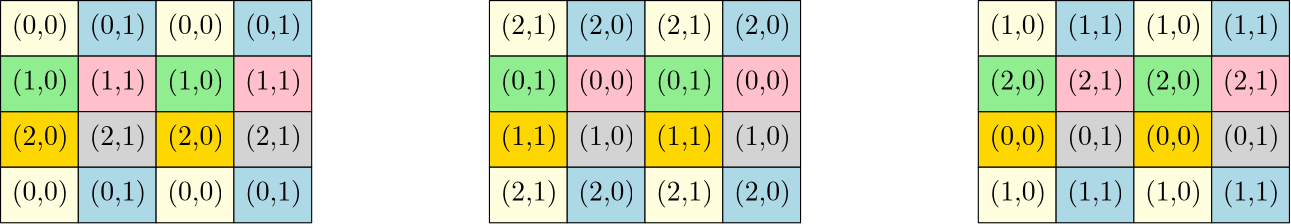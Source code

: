 <?xml version="1.0"?>
<!DOCTYPE ipe SYSTEM "ipe.dtd">
<ipe version="70206" creator="Ipe 7.2.11">
<info created="D:20191118171042" modified="D:20191118171042"/>
<ipestyle name="basic">
<symbol name="arrow/arc(spx)">
<path stroke="sym-stroke" fill="sym-stroke" pen="sym-pen">
0 0 m
-1 0.333 l
-1 -0.333 l
h
</path>
</symbol>
<symbol name="arrow/farc(spx)">
<path stroke="sym-stroke" fill="white" pen="sym-pen">
0 0 m
-1 0.333 l
-1 -0.333 l
h
</path>
</symbol>
<symbol name="arrow/ptarc(spx)">
<path stroke="sym-stroke" fill="sym-stroke" pen="sym-pen">
0 0 m
-1 0.333 l
-0.8 0 l
-1 -0.333 l
h
</path>
</symbol>
<symbol name="arrow/fptarc(spx)">
<path stroke="sym-stroke" fill="white" pen="sym-pen">
0 0 m
-1 0.333 l
-0.8 0 l
-1 -0.333 l
h
</path>
</symbol>
<symbol name="mark/circle(sx)" transformations="translations">
<path fill="sym-stroke">
0.6 0 0 0.6 0 0 e
0.4 0 0 0.4 0 0 e
</path>
</symbol>
<symbol name="mark/disk(sx)" transformations="translations">
<path fill="sym-stroke">
0.6 0 0 0.6 0 0 e
</path>
</symbol>
<symbol name="mark/fdisk(sfx)" transformations="translations">
<group>
<path fill="sym-fill">
0.5 0 0 0.5 0 0 e
</path>
<path fill="sym-stroke" fillrule="eofill">
0.6 0 0 0.6 0 0 e
0.4 0 0 0.4 0 0 e
</path>
</group>
</symbol>
<symbol name="mark/box(sx)" transformations="translations">
<path fill="sym-stroke" fillrule="eofill">
-0.6 -0.6 m
0.6 -0.6 l
0.6 0.6 l
-0.6 0.6 l
h
-0.4 -0.4 m
0.4 -0.4 l
0.4 0.4 l
-0.4 0.4 l
h
</path>
</symbol>
<symbol name="mark/square(sx)" transformations="translations">
<path fill="sym-stroke">
-0.6 -0.6 m
0.6 -0.6 l
0.6 0.6 l
-0.6 0.6 l
h
</path>
</symbol>
<symbol name="mark/fsquare(sfx)" transformations="translations">
<group>
<path fill="sym-fill">
-0.5 -0.5 m
0.5 -0.5 l
0.5 0.5 l
-0.5 0.5 l
h
</path>
<path fill="sym-stroke" fillrule="eofill">
-0.6 -0.6 m
0.6 -0.6 l
0.6 0.6 l
-0.6 0.6 l
h
-0.4 -0.4 m
0.4 -0.4 l
0.4 0.4 l
-0.4 0.4 l
h
</path>
</group>
</symbol>
<symbol name="mark/cross(sx)" transformations="translations">
<group>
<path fill="sym-stroke">
-0.43 -0.57 m
0.57 0.43 l
0.43 0.57 l
-0.57 -0.43 l
h
</path>
<path fill="sym-stroke">
-0.43 0.57 m
0.57 -0.43 l
0.43 -0.57 l
-0.57 0.43 l
h
</path>
</group>
</symbol>
<symbol name="arrow/fnormal(spx)">
<path stroke="sym-stroke" fill="white" pen="sym-pen">
0 0 m
-1 0.333 l
-1 -0.333 l
h
</path>
</symbol>
<symbol name="arrow/pointed(spx)">
<path stroke="sym-stroke" fill="sym-stroke" pen="sym-pen">
0 0 m
-1 0.333 l
-0.8 0 l
-1 -0.333 l
h
</path>
</symbol>
<symbol name="arrow/fpointed(spx)">
<path stroke="sym-stroke" fill="white" pen="sym-pen">
0 0 m
-1 0.333 l
-0.8 0 l
-1 -0.333 l
h
</path>
</symbol>
<symbol name="arrow/linear(spx)">
<path stroke="sym-stroke" pen="sym-pen">
-1 0.333 m
0 0 l
-1 -0.333 l
</path>
</symbol>
<symbol name="arrow/fdouble(spx)">
<path stroke="sym-stroke" fill="white" pen="sym-pen">
0 0 m
-1 0.333 l
-1 -0.333 l
h
-1 0 m
-2 0.333 l
-2 -0.333 l
h
</path>
</symbol>
<symbol name="arrow/double(spx)">
<path stroke="sym-stroke" fill="sym-stroke" pen="sym-pen">
0 0 m
-1 0.333 l
-1 -0.333 l
h
-1 0 m
-2 0.333 l
-2 -0.333 l
h
</path>
</symbol>
<pen name="heavier" value="0.8"/>
<pen name="fat" value="1.2"/>
<pen name="ultrafat" value="2"/>
<symbolsize name="large" value="5"/>
<symbolsize name="small" value="2"/>
<symbolsize name="tiny" value="1.1"/>
<arrowsize name="large" value="10"/>
<arrowsize name="small" value="5"/>
<arrowsize name="tiny" value="3"/>
<color name="red" value="1 0 0"/>
<color name="green" value="0 1 0"/>
<color name="blue" value="0 0 1"/>
<color name="yellow" value="1 1 0"/>
<color name="orange" value="1 0.647 0"/>
<color name="gold" value="1 0.843 0"/>
<color name="purple" value="0.627 0.125 0.941"/>
<color name="gray" value="0.745"/>
<color name="brown" value="0.647 0.165 0.165"/>
<color name="navy" value="0 0 0.502"/>
<color name="pink" value="1 0.753 0.796"/>
<color name="seagreen" value="0.18 0.545 0.341"/>
<color name="turquoise" value="0.251 0.878 0.816"/>
<color name="violet" value="0.933 0.51 0.933"/>
<color name="darkblue" value="0 0 0.545"/>
<color name="darkcyan" value="0 0.545 0.545"/>
<color name="darkgray" value="0.663"/>
<color name="darkgreen" value="0 0.392 0"/>
<color name="darkmagenta" value="0.545 0 0.545"/>
<color name="darkorange" value="1 0.549 0"/>
<color name="darkred" value="0.545 0 0"/>
<color name="lightblue" value="0.678 0.847 0.902"/>
<color name="lightcyan" value="0.878 1 1"/>
<color name="lightgray" value="0.827"/>
<color name="lightgreen" value="0.565 0.933 0.565"/>
<color name="lightyellow" value="1 1 0.878"/>
<dashstyle name="dashed" value="[4] 0"/>
<dashstyle name="dotted" value="[1 3] 0"/>
<dashstyle name="dash dotted" value="[4 2 1 2] 0"/>
<dashstyle name="dash dot dotted" value="[4 2 1 2 1 2] 0"/>
<textsize name="large" value="\large"/>
<textsize name="Large" value="\Large"/>
<textsize name="LARGE" value="\LARGE"/>
<textsize name="huge" value="\huge"/>
<textsize name="Huge" value="\Huge"/>
<textsize name="small" value="\small"/>
<textsize name="footnote" value="\footnotesize"/>
<textsize name="tiny" value="\tiny"/>
<textstyle name="center" begin="\begin{center}" end="\end{center}"/>
<textstyle name="itemize" begin="\begin{itemize}" end="\end{itemize}"/>
<textstyle name="item" begin="\begin{itemize}\item{}" end="\end{itemize}"/>
<gridsize name="4 pts" value="4"/>
<gridsize name="8 pts (~3 mm)" value="8"/>
<gridsize name="16 pts (~6 mm)" value="16"/>
<gridsize name="32 pts (~12 mm)" value="32"/>
<gridsize name="10 pts (~3.5 mm)" value="10"/>
<gridsize name="20 pts (~7 mm)" value="20"/>
<gridsize name="14 pts (~5 mm)" value="14"/>
<gridsize name="28 pts (~10 mm)" value="28"/>
<gridsize name="56 pts (~20 mm)" value="56"/>
<anglesize name="90 deg" value="90"/>
<anglesize name="60 deg" value="60"/>
<anglesize name="45 deg" value="45"/>
<anglesize name="30 deg" value="30"/>
<anglesize name="22.5 deg" value="22.5"/>
<opacity name="10%" value="0.1"/>
<opacity name="30%" value="0.3"/>
<opacity name="50%" value="0.5"/>
<opacity name="75%" value="0.75"/>
<tiling name="falling" angle="-60" step="4" width="1"/>
<tiling name="rising" angle="30" step="4" width="1"/>
</ipestyle>
<page>
<layer name="alpha"/>
<view layers="alpha" active="alpha"/>
<path layer="alpha" matrix="1.75 0 0 1.25 -31 -229" stroke="black" fill="gold">
36 804 m
36 788 l
52 788 l
52 804 l
h
</path>
<path matrix="1.75 0 0 1.25 -31 -189" stroke="black" fill="lightyellow">
36 804 m
36 788 l
52 788 l
52 804 l
h
</path>
<path matrix="1.75 0 0 1.25 -31 -209" stroke="black" fill="lightgreen">
36 804 m
36 788 l
52 788 l
52 804 l
h
</path>
<path matrix="1.75 0 0 1.25 -3 -189" stroke="black" fill="lightblue">
36 804 m
36 788 l
52 788 l
52 804 l
h
</path>
<path matrix="1.75 0 0 1.25 -3 -209" stroke="black" fill="pink">
36 804 m
36 788 l
52 788 l
52 804 l
h
</path>
<path matrix="1.75 0 0 1.25 -3 -229" stroke="black" fill="lightgray">
36 804 m
36 788 l
52 788 l
52 804 l
h
</path>
<path matrix="1.75 0 0 1.25 -31 -249" stroke="black" fill="lightyellow">
36 804 m
36 788 l
52 788 l
52 804 l
h
</path>
<path matrix="1.75 0 0 1.25 -3 -249" stroke="black" fill="lightblue">
36 804 m
36 788 l
52 788 l
52 804 l
h
</path>
<path matrix="1.75 0 0 1.25 25 -229" stroke="black" fill="gold">
36 804 m
36 788 l
52 788 l
52 804 l
h
</path>
<path matrix="1.75 0 0 1.25 25 -189" stroke="black" fill="lightyellow">
36 804 m
36 788 l
52 788 l
52 804 l
h
</path>
<path matrix="1.75 0 0 1.25 25 -209" stroke="black" fill="lightgreen">
36 804 m
36 788 l
52 788 l
52 804 l
h
</path>
<path matrix="1.75 0 0 1.25 53 -189" stroke="black" fill="lightblue">
36 804 m
36 788 l
52 788 l
52 804 l
h
</path>
<path matrix="1.75 0 0 1.25 53 -209" stroke="black" fill="pink">
36 804 m
36 788 l
52 788 l
52 804 l
h
</path>
<path matrix="1.75 0 0 1.25 53 -229" stroke="black" fill="lightgray">
36 804 m
36 788 l
52 788 l
52 804 l
h
</path>
<path matrix="1.75 0 0 1.25 25 -249" stroke="black" fill="lightyellow">
36 804 m
36 788 l
52 788 l
52 804 l
h
</path>
<path matrix="1.75 0 0 1.25 53 -249" stroke="black" fill="lightblue">
36 804 m
36 788 l
52 788 l
52 804 l
h
</path>
<text matrix="1 0 0 1 -28 160" transformations="translations" pos="64 644" stroke="black" type="label" width="20.479" height="7.473" depth="2.49" valign="baseline">(0,0)</text>
<text matrix="1 0 0 1 0 160" transformations="translations" pos="64 644" stroke="black" type="label" width="20.479" height="7.473" depth="2.49" valign="baseline">(0,1)</text>
<text matrix="1 0 0 1 0 140" transformations="translations" pos="64 644" stroke="black" type="label" width="20.479" height="7.473" depth="2.49" valign="baseline">(1,1)</text>
<text matrix="1 0 0 1 0 120" transformations="translations" pos="64 644" stroke="black" type="label" width="20.479" height="7.473" depth="2.49" valign="baseline">(2,1)</text>
<text matrix="1 0 0 1 -28 120" transformations="translations" pos="64 644" stroke="black" type="label" width="20.479" height="7.473" depth="2.49" valign="baseline">(2,0)</text>
<text matrix="1 0 0 1 -28 140" transformations="translations" pos="64 644" stroke="black" type="label" width="20.479" height="7.473" depth="2.49" valign="baseline">(1,0)</text>
<text matrix="1 0 0 1 28 160" transformations="translations" pos="64 644" stroke="black" type="label" width="20.479" height="7.473" depth="2.49" valign="baseline">(0,0)</text>
<text matrix="1 0 0 1 56 160" transformations="translations" pos="64 644" stroke="black" type="label" width="20.479" height="7.473" depth="2.49" valign="baseline">(0,1)</text>
<text matrix="1 0 0 1 56 140" transformations="translations" pos="64 644" stroke="black" type="label" width="20.479" height="7.473" depth="2.49" valign="baseline">(1,1)</text>
<text matrix="1 0 0 1 56 120" transformations="translations" pos="64 644" stroke="black" type="label" width="20.479" height="7.473" depth="2.49" valign="baseline">(2,1)</text>
<text matrix="1 0 0 1 28 120" transformations="translations" pos="64 644" stroke="black" type="label" width="20.479" height="7.473" depth="2.49" valign="baseline">(2,0)</text>
<text matrix="1 0 0 1 28 140" transformations="translations" pos="64 644" stroke="black" type="label" width="20.479" height="7.473" depth="2.49" valign="baseline">(1,0)</text>
<text matrix="1 0 0 1 28 100" transformations="translations" pos="64 644" stroke="black" type="label" width="20.479" height="7.473" depth="2.49" valign="baseline">(0,0)</text>
<text matrix="1 0 0 1 56 100" transformations="translations" pos="64 644" stroke="black" type="label" width="20.479" height="7.473" depth="2.49" valign="baseline">(0,1)</text>
<text matrix="1 0 0 1 -28 100" transformations="translations" pos="64 644" stroke="black" type="label" width="20.479" height="7.473" depth="2.49" valign="baseline">(0,0)</text>
<text matrix="1 0 0 1 0 100" transformations="translations" pos="64 644" stroke="black" type="label" width="20.479" height="7.473" depth="2.49" valign="baseline">(0,1)</text>
<path matrix="1.75 0 0 1.25 145 -229" stroke="black" fill="gold">
36 804 m
36 788 l
52 788 l
52 804 l
h
</path>
<path matrix="1.75 0 0 1.25 145 -189" stroke="black" fill="lightyellow">
36 804 m
36 788 l
52 788 l
52 804 l
h
</path>
<path matrix="1.75 0 0 1.25 145 -209" stroke="black" fill="lightgreen">
36 804 m
36 788 l
52 788 l
52 804 l
h
</path>
<path matrix="1.75 0 0 1.25 173 -189" stroke="black" fill="lightblue">
36 804 m
36 788 l
52 788 l
52 804 l
h
</path>
<path matrix="1.75 0 0 1.25 173 -209" stroke="black" fill="pink">
36 804 m
36 788 l
52 788 l
52 804 l
h
</path>
<path matrix="1.75 0 0 1.25 173 -229" stroke="black" fill="lightgray">
36 804 m
36 788 l
52 788 l
52 804 l
h
</path>
<path matrix="1.75 0 0 1.25 145 -249" stroke="black" fill="lightyellow">
36 804 m
36 788 l
52 788 l
52 804 l
h
</path>
<path matrix="1.75 0 0 1.25 173 -249" stroke="black" fill="lightblue">
36 804 m
36 788 l
52 788 l
52 804 l
h
</path>
<path matrix="1.75 0 0 1.25 201 -229" stroke="black" fill="gold">
36 804 m
36 788 l
52 788 l
52 804 l
h
</path>
<path matrix="1.75 0 0 1.25 201 -189" stroke="black" fill="lightyellow">
36 804 m
36 788 l
52 788 l
52 804 l
h
</path>
<path matrix="1.75 0 0 1.25 201 -209" stroke="black" fill="lightgreen">
36 804 m
36 788 l
52 788 l
52 804 l
h
</path>
<path matrix="1.75 0 0 1.25 229 -189" stroke="black" fill="lightblue">
36 804 m
36 788 l
52 788 l
52 804 l
h
</path>
<path matrix="1.75 0 0 1.25 229 -209" stroke="black" fill="pink">
36 804 m
36 788 l
52 788 l
52 804 l
h
</path>
<path matrix="1.75 0 0 1.25 229 -229" stroke="black" fill="lightgray">
36 804 m
36 788 l
52 788 l
52 804 l
h
</path>
<path matrix="1.75 0 0 1.25 201 -249" stroke="black" fill="lightyellow">
36 804 m
36 788 l
52 788 l
52 804 l
h
</path>
<path matrix="1.75 0 0 1.25 229 -249" stroke="black" fill="lightblue">
36 804 m
36 788 l
52 788 l
52 804 l
h
</path>
<path matrix="1.75 0 0 1.25 321 -229" stroke="black" fill="gold">
36 804 m
36 788 l
52 788 l
52 804 l
h
</path>
<path matrix="1.75 0 0 1.25 321 -189" stroke="black" fill="lightyellow">
36 804 m
36 788 l
52 788 l
52 804 l
h
</path>
<path matrix="1.75 0 0 1.25 321 -209" stroke="black" fill="lightgreen">
36 804 m
36 788 l
52 788 l
52 804 l
h
</path>
<path matrix="1.75 0 0 1.25 349 -189" stroke="black" fill="lightblue">
36 804 m
36 788 l
52 788 l
52 804 l
h
</path>
<path matrix="1.75 0 0 1.25 349 -209" stroke="black" fill="pink">
36 804 m
36 788 l
52 788 l
52 804 l
h
</path>
<path matrix="1.75 0 0 1.25 349 -229" stroke="black" fill="lightgray">
36 804 m
36 788 l
52 788 l
52 804 l
h
</path>
<path matrix="1.75 0 0 1.25 321 -249" stroke="black" fill="lightyellow">
36 804 m
36 788 l
52 788 l
52 804 l
h
</path>
<path matrix="1.75 0 0 1.25 349 -249" stroke="black" fill="lightblue">
36 804 m
36 788 l
52 788 l
52 804 l
h
</path>
<path matrix="1.75 0 0 1.25 377 -229" stroke="black" fill="gold">
36 804 m
36 788 l
52 788 l
52 804 l
h
</path>
<path matrix="1.75 0 0 1.25 377 -189" stroke="black" fill="lightyellow">
36 804 m
36 788 l
52 788 l
52 804 l
h
</path>
<path matrix="1.75 0 0 1.25 377 -209" stroke="black" fill="lightgreen">
36 804 m
36 788 l
52 788 l
52 804 l
h
</path>
<path matrix="1.75 0 0 1.25 405 -189" stroke="black" fill="lightblue">
36 804 m
36 788 l
52 788 l
52 804 l
h
</path>
<path matrix="1.75 0 0 1.25 405 -209" stroke="black" fill="pink">
36 804 m
36 788 l
52 788 l
52 804 l
h
</path>
<path matrix="1.75 0 0 1.25 405 -229" stroke="black" fill="lightgray">
36 804 m
36 788 l
52 788 l
52 804 l
h
</path>
<path matrix="1.75 0 0 1.25 377 -249" stroke="black" fill="lightyellow">
36 804 m
36 788 l
52 788 l
52 804 l
h
</path>
<path matrix="1.75 0 0 1.25 405 -249" stroke="black" fill="lightblue">
36 804 m
36 788 l
52 788 l
52 804 l
h
</path>
<text matrix="1 0 0 1 176 140" transformations="translations" pos="64 644" stroke="black" type="label" width="20.479" height="7.473" depth="2.49" valign="baseline">(0,0)</text>
<text matrix="1 0 0 1 204 140" transformations="translations" pos="64 644" stroke="black" type="label" width="20.479" height="7.473" depth="2.49" valign="baseline">(0,1)</text>
<text matrix="1 0 0 1 204 120" transformations="translations" pos="64 644" stroke="black" type="label" width="20.479" height="7.473" depth="2.49" valign="baseline">(1,1)</text>
<text matrix="1 0 0 1 204 100" transformations="translations" pos="64 644" stroke="black" type="label" width="20.479" height="7.473" depth="2.49" valign="baseline">(2,1)</text>
<text matrix="1 0 0 1 176 100" transformations="translations" pos="64 644" stroke="black" type="label" width="20.479" height="7.473" depth="2.49" valign="baseline">(2,0)</text>
<text matrix="1 0 0 1 176 120" transformations="translations" pos="64 644" stroke="black" type="label" width="20.479" height="7.473" depth="2.49" valign="baseline">(1,0)</text>
<text matrix="1 0 0 1 232 140" transformations="translations" pos="64 644" stroke="black" type="label" width="20.479" height="7.473" depth="2.49" valign="baseline">(0,0)</text>
<text matrix="1 0 0 1 232 100" transformations="translations" pos="64 644" stroke="black" type="label" width="20.479" height="7.473" depth="2.49" valign="baseline">(2,0)</text>
<text matrix="1 0 0 1 232 120" transformations="translations" pos="64 644" stroke="black" type="label" width="20.479" height="7.473" depth="2.49" valign="baseline">(1,0)</text>
<text matrix="1 0 0 1 148 140" transformations="translations" pos="64 644" stroke="black" type="label" width="20.479" height="7.473" depth="2.49" valign="baseline">(0,1)</text>
<text matrix="1 0 0 1 148 120" transformations="translations" pos="64 644" stroke="black" type="label" width="20.479" height="7.473" depth="2.49" valign="baseline">(1,1)</text>
<text matrix="1 0 0 1 148 100" transformations="translations" pos="64 644" stroke="black" type="label" width="20.479" height="7.473" depth="2.49" valign="baseline">(2,1)</text>
<text matrix="1 0 0 1 148 160" transformations="translations" pos="64 644" stroke="black" type="label" width="20.479" height="7.473" depth="2.49" valign="baseline">(2,1)</text>
<text matrix="1 0 0 1 204 160" transformations="translations" pos="64 644" stroke="black" type="label" width="20.479" height="7.473" depth="2.49" valign="baseline">(2,1)</text>
<text matrix="1 0 0 1 176 160" transformations="translations" pos="64 644" stroke="black" type="label" width="20.479" height="7.473" depth="2.49" valign="baseline">(2,0)</text>
<text matrix="1 0 0 1 232 160" transformations="translations" pos="64 644" stroke="black" type="label" width="20.479" height="7.473" depth="2.49" valign="baseline">(2,0)</text>
<text matrix="1 0 0 1 352 160" transformations="translations" pos="64 644" stroke="black" type="label" width="20.479" height="7.473" depth="2.49" valign="baseline">(1,1)</text>
<text matrix="1 0 0 1 352 140" transformations="translations" pos="64 644" stroke="black" type="label" width="20.479" height="7.473" depth="2.49" valign="baseline">(2,1)</text>
<text matrix="1 0 0 1 324 140" transformations="translations" pos="64 644" stroke="black" type="label" width="20.479" height="7.473" depth="2.49" valign="baseline">(2,0)</text>
<text matrix="1 0 0 1 324 160" transformations="translations" pos="64 644" stroke="black" type="label" width="20.479" height="7.473" depth="2.49" valign="baseline">(1,0)</text>
<text matrix="1 0 0 1 408 160" transformations="translations" pos="64 644" stroke="black" type="label" width="20.479" height="7.473" depth="2.49" valign="baseline">(1,1)</text>
<text matrix="1 0 0 1 408 140" transformations="translations" pos="64 644" stroke="black" type="label" width="20.479" height="7.473" depth="2.49" valign="baseline">(2,1)</text>
<text matrix="1 0 0 1 380 140" transformations="translations" pos="64 644" stroke="black" type="label" width="20.479" height="7.473" depth="2.49" valign="baseline">(2,0)</text>
<text matrix="1 0 0 1 380 160" transformations="translations" pos="64 644" stroke="black" type="label" width="20.479" height="7.473" depth="2.49" valign="baseline">(1,0)</text>
<text matrix="1 0 0 1 324 120" transformations="translations" pos="64 644" stroke="black" type="label" width="20.479" height="7.473" depth="2.49" valign="baseline">(0,0)</text>
<text matrix="1 0 0 1 352 120" transformations="translations" pos="64 644" stroke="black" type="label" width="20.479" height="7.473" depth="2.49" valign="baseline">(0,1)</text>
<text matrix="1 0 0 1 352 100" transformations="translations" pos="64 644" stroke="black" type="label" width="20.479" height="7.473" depth="2.49" valign="baseline">(1,1)</text>
<text matrix="1 0 0 1 324 100" transformations="translations" pos="64 644" stroke="black" type="label" width="20.479" height="7.473" depth="2.49" valign="baseline">(1,0)</text>
<text matrix="1 0 0 1 380 120" transformations="translations" pos="64 644" stroke="black" type="label" width="20.479" height="7.473" depth="2.49" valign="baseline">(0,0)</text>
<text matrix="1 0 0 1 408 120" transformations="translations" pos="64 644" stroke="black" type="label" width="20.479" height="7.473" depth="2.49" valign="baseline">(0,1)</text>
<text matrix="1 0 0 1 408 100" transformations="translations" pos="64 644" stroke="black" type="label" width="20.479" height="7.473" depth="2.49" valign="baseline">(1,1)</text>
<text matrix="1 0 0 1 380 100" transformations="translations" pos="64 644" stroke="black" type="label" width="20.479" height="7.473" depth="2.49" valign="baseline">(1,0)</text>
</page>
</ipe>
